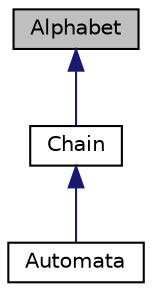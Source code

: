 digraph "Alphabet"
{
 // LATEX_PDF_SIZE
  edge [fontname="Helvetica",fontsize="10",labelfontname="Helvetica",labelfontsize="10"];
  node [fontname="Helvetica",fontsize="10",shape=record];
  Node1 [label="Alphabet",height=0.2,width=0.4,color="black", fillcolor="grey75", style="filled", fontcolor="black",tooltip="This class contains the different alphabets of the introduced file."];
  Node1 -> Node2 [dir="back",color="midnightblue",fontsize="10",style="solid",fontname="Helvetica"];
  Node2 [label="Chain",height=0.2,width=0.4,color="black", fillcolor="white", style="filled",URL="$classChain.html",tooltip="This is the class that represents the chain formed by the alphabets."];
  Node2 -> Node3 [dir="back",color="midnightblue",fontsize="10",style="solid",fontname="Helvetica"];
  Node3 [label="Automata",height=0.2,width=0.4,color="black", fillcolor="white", style="filled",URL="$classAutomata.html",tooltip="This class contains the automata of the introduced file."];
}

